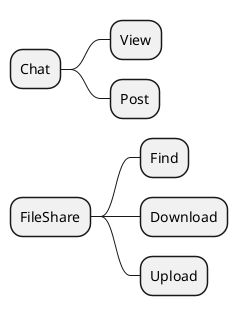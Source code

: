 @startmindmap requirements
* Chat
** View
** Post
* FileShare
** Find
** Download
** Upload
@endmindmap
